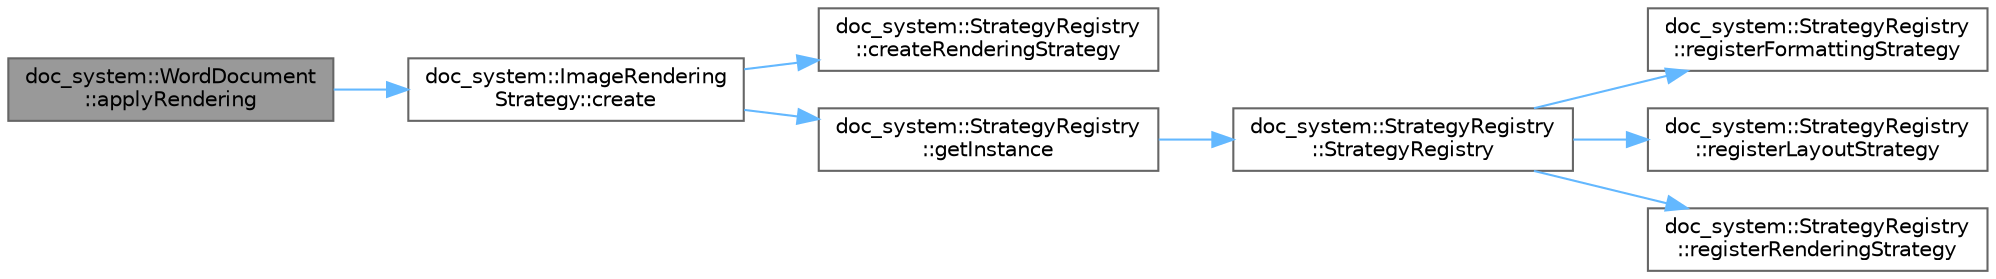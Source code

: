 digraph "doc_system::WordDocument::applyRendering"
{
 // INTERACTIVE_SVG=YES
 // LATEX_PDF_SIZE
  bgcolor="transparent";
  edge [fontname=Helvetica,fontsize=10,labelfontname=Helvetica,labelfontsize=10];
  node [fontname=Helvetica,fontsize=10,shape=box,height=0.2,width=0.4];
  rankdir="LR";
  Node1 [id="Node000001",label="doc_system::WordDocument\l::applyRendering",height=0.2,width=0.4,color="gray40", fillcolor="grey60", style="filled", fontcolor="black",tooltip=" "];
  Node1 -> Node2 [id="edge1_Node000001_Node000002",color="steelblue1",style="solid",tooltip=" "];
  Node2 [id="Node000002",label="doc_system::ImageRendering\lStrategy::create",height=0.2,width=0.4,color="grey40", fillcolor="white", style="filled",URL="$classdoc__system_1_1_image_rendering_strategy.html#ad810b4ae707f04a1ffefb76c96e43c6e",tooltip=" "];
  Node2 -> Node3 [id="edge2_Node000002_Node000003",color="steelblue1",style="solid",tooltip=" "];
  Node3 [id="Node000003",label="doc_system::StrategyRegistry\l::createRenderingStrategy",height=0.2,width=0.4,color="grey40", fillcolor="white", style="filled",URL="$classdoc__system_1_1_strategy_registry.html#a7f02c45dcf0ed05cf784cfedfd812f64",tooltip=" "];
  Node2 -> Node4 [id="edge3_Node000002_Node000004",color="steelblue1",style="solid",tooltip=" "];
  Node4 [id="Node000004",label="doc_system::StrategyRegistry\l::getInstance",height=0.2,width=0.4,color="grey40", fillcolor="white", style="filled",URL="$classdoc__system_1_1_strategy_registry.html#acefba6a736ee047d13179c05a0e8c5e6",tooltip=" "];
  Node4 -> Node5 [id="edge4_Node000004_Node000005",color="steelblue1",style="solid",tooltip=" "];
  Node5 [id="Node000005",label="doc_system::StrategyRegistry\l::StrategyRegistry",height=0.2,width=0.4,color="grey40", fillcolor="white", style="filled",URL="$classdoc__system_1_1_strategy_registry.html#a0627411d22cdbb95101531a804999062",tooltip=" "];
  Node5 -> Node6 [id="edge5_Node000005_Node000006",color="steelblue1",style="solid",tooltip=" "];
  Node6 [id="Node000006",label="doc_system::StrategyRegistry\l::registerFormattingStrategy",height=0.2,width=0.4,color="grey40", fillcolor="white", style="filled",URL="$classdoc__system_1_1_strategy_registry.html#a7f74046f2d879349d1643029ea234daf",tooltip=" "];
  Node5 -> Node7 [id="edge6_Node000005_Node000007",color="steelblue1",style="solid",tooltip=" "];
  Node7 [id="Node000007",label="doc_system::StrategyRegistry\l::registerLayoutStrategy",height=0.2,width=0.4,color="grey40", fillcolor="white", style="filled",URL="$classdoc__system_1_1_strategy_registry.html#a263eb886285bf045bf7f2887f4423b30",tooltip=" "];
  Node5 -> Node8 [id="edge7_Node000005_Node000008",color="steelblue1",style="solid",tooltip=" "];
  Node8 [id="Node000008",label="doc_system::StrategyRegistry\l::registerRenderingStrategy",height=0.2,width=0.4,color="grey40", fillcolor="white", style="filled",URL="$classdoc__system_1_1_strategy_registry.html#a6941773e6ee9cffe9e6935c0b20da233",tooltip=" "];
}
